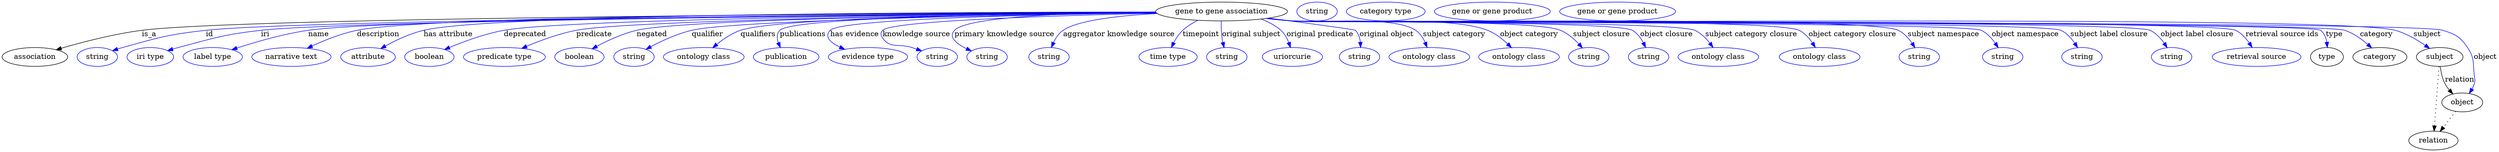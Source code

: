 digraph {
	graph [bb="0,0,4753.4,283"];
	node [label="\N"];
	"gene to gene association"	[height=0.5,
		label="gene to gene association",
		pos="2322.4,265",
		width=3.4844];
	association	[height=0.5,
		pos="62.394,178",
		width=1.7332];
	"gene to gene association" -> association	[label=is_a,
		lp="279.39,221.5",
		pos="e,102.71,191.78 2197.1,263.51 1780.3,261.63 455.99,253.77 265.39,229 212.36,222.11 153.12,206.58 112.39,194.65"];
	id	[color=blue,
		height=0.5,
		label=string,
		pos="181.39,178",
		width=1.0652];
	"gene to gene association" -> id	[color=blue,
		label=id,
		lp="394.39,221.5",
		pos="e,210.38,189.97 2197.3,263.1 1797.4,260.04 565.97,249.08 387.39,229 316.11,220.98 298.47,215.35 229.39,196 226.29,195.13 223.09,\
194.16 219.89,193.14",
		style=solid];
	iri	[color=blue,
		height=0.5,
		label="iri type",
		pos="282.39,178",
		width=1.2277];
	"gene to gene association" -> iri	[color=blue,
		label=iri,
		lp="500.39,221.5",
		pos="e,315.32,190.14 2197.7,262.97 1813,259.62 660.33,248.08 492.39,229 421.55,220.95 404.32,214.25 335.39,196 332.02,195.11 328.55,194.13 \
325.07,193.11",
		style=solid];
	name	[color=blue,
		height=0.5,
		label="label type",
		pos="401.39,178",
		width=1.5707];
	"gene to gene association" -> name	[color=blue,
		label=name,
		lp="602.39,221.5",
		pos="e,437.57,191.87 2197.3,263.28 1825,260.9 740.48,252.05 582.39,229 535.51,222.16 483.52,206.97 447.34,195.12",
		style=solid];
	description	[color=blue,
		height=0.5,
		label="narrative text",
		pos="551.39,178",
		width=2.0943];
	"gene to gene association" -> description	[color=blue,
		label=description,
		lp="715.89,221.5",
		pos="e,581.26,194.62 2196.9,263.94 1837.7,263.4 822.57,259.18 675.39,229 645.79,222.93 614.22,210.1 590.34,198.95",
		style=solid];
	"has attribute"	[color=blue,
		height=0.5,
		label=attribute,
		pos="696.39,178",
		width=1.4443];
	"gene to gene association" -> "has attribute"	[color=blue,
		label="has attribute",
		lp="848.39,221.5",
		pos="e,720.34,194.01 2197,264.13 1857.3,264.04 935.13,260.84 801.39,229 775.85,222.92 749.15,210.11 729.07,198.98",
		style=solid];
	deprecated	[color=blue,
		height=0.5,
		label=boolean,
		pos="813.39,178",
		width=1.2999];
	"gene to gene association" -> deprecated	[color=blue,
		label=deprecated,
		lp="994.89,221.5",
		pos="e,842.36,192.32 2197.4,263.04 1882.8,260.32 1074.4,251.23 954.39,229 918.53,222.36 879.58,207.95 851.72,196.3",
		style=solid];
	predicate	[color=blue,
		height=0.5,
		label="predicate type",
		pos="956.39,178",
		width=2.1665];
	"gene to gene association" -> predicate	[color=blue,
		label=predicate,
		lp="1126.4,221.5",
		pos="e,989.07,194.43 2197.9,262.74 1906.8,259.46 1198.6,249.47 1092.4,229 1059.8,222.73 1024.7,209.66 998.37,198.45",
		style=solid];
	negated	[color=blue,
		height=0.5,
		label=boolean,
		pos="1099.4,178",
		width=1.2999];
	"gene to gene association" -> negated	[color=blue,
		label=negated,
		lp="1236.4,221.5",
		pos="e,1123.7,193.71 2197.7,262.9 1926.8,260.09 1301.4,251.27 1207.4,229 1181.1,222.77 1153.4,209.83 1132.7,198.67",
		style=solid];
	qualifier	[color=blue,
		height=0.5,
		label=string,
		pos="1202.4,178",
		width=1.0652];
	"gene to gene association" -> qualifier	[color=blue,
		label=qualifier,
		lp="1342.4,221.5",
		pos="e,1225.5,192.74 2198.2,262.41 1947.2,258.79 1396.4,248.72 1312.4,229 1284.8,222.53 1255.7,208.97 1234.4,197.61",
		style=solid];
	qualifiers	[color=blue,
		height=0.5,
		label="ontology class",
		pos="1335.4,178",
		width=2.1304];
	"gene to gene association" -> qualifiers	[color=blue,
		label=qualifiers,
		lp="1438.9,221.5",
		pos="e,1352.5,195.59 2197.2,263.21 1963.7,261.14 1478.2,253.88 1405.4,229 1388.8,223.34 1372.7,212.36 1360.2,202.14",
		style=solid];
	publications	[color=blue,
		height=0.5,
		label=publication,
		pos="1492.4,178",
		width=1.7332];
	"gene to gene association" -> publications	[color=blue,
		label=publications,
		lp="1524.4,221.5",
		pos="e,1481.4,195.88 2197.2,263.3 1968.6,261.39 1504.8,254.41 1480.4,229 1474.3,222.63 1474.7,213.73 1477.5,205.2",
		style=solid];
	"has evidence"	[color=blue,
		height=0.5,
		label="evidence type",
		pos="1648.4,178",
		width=2.0943];
	"gene to gene association" -> "has evidence"	[color=blue,
		label="has evidence",
		lp="1622.9,221.5",
		pos="e,1604.1,192.7 2197.7,262.58 1990.9,259.61 1597.5,251.07 1576.4,229 1564.6,216.67 1576.9,205.56 1594.5,196.96",
		style=solid];
	"knowledge source"	[color=blue,
		height=0.5,
		label=string,
		pos="1780.4,178",
		width=1.0652];
	"gene to gene association" -> "knowledge source"	[color=blue,
		label="knowledge source",
		lp="1740.9,221.5",
		pos="e,1751,189.57 2199.1,261.64 2016.6,257.52 1694.1,247.65 1676.4,229 1671.8,224.16 1672.5,219.39 1676.4,214 1691.8,192.87 1707.6,204.36 \
1732.4,196 1735.3,195.01 1738.3,193.98 1741.4,192.93",
		style=solid];
	"primary knowledge source"	[color=blue,
		height=0.5,
		label=string,
		pos="1875.4,178",
		width=1.0652];
	"gene to gene association" -> "primary knowledge source"	[color=blue,
		label="primary knowledge source",
		lp="1908.4,221.5",
		pos="e,1845.5,189.63 2197,264.12 2054.8,262.91 1839.1,256.5 1813.4,229 1801.1,215.82 1817.4,203.1 1836.4,193.79",
		style=solid];
	"aggregator knowledge source"	[color=blue,
		height=0.5,
		label=string,
		pos="1993.4,178",
		width=1.0652];
	"gene to gene association" -> "aggregator knowledge source"	[color=blue,
		label="aggregator knowledge source",
		lp="2126.9,221.5",
		pos="e,1998.1,196.21 2199.6,261.12 2129.2,257.3 2049.3,248.61 2020.4,229 2012.1,223.39 2006.2,214.39 2002,205.56",
		style=solid];
	timepoint	[color=blue,
		height=0.5,
		label="time type",
		pos="2220.4,178",
		width=1.5346];
	"gene to gene association" -> timepoint	[color=blue,
		label=timepoint,
		lp="2283.4,221.5",
		pos="e,2226.8,196.04 2277.3,248.12 2267,243.09 2256.7,236.76 2248.4,229 2241.3,222.39 2235.6,213.58 2231.2,205.19",
		style=solid];
	"original subject"	[color=blue,
		height=0.5,
		label=string,
		pos="2332.4,178",
		width=1.0652];
	"gene to gene association" -> "original subject"	[color=blue,
		label="original subject",
		lp="2379.4,221.5",
		pos="e,2327.2,195.93 2321.8,246.8 2321.6,237.12 2321.9,224.84 2323.4,214 2323.8,211.3 2324.3,208.5 2324.8,205.72",
		style=solid];
	"original predicate"	[color=blue,
		height=0.5,
		label=uriorcurie,
		pos="2457.4,178",
		width=1.5887];
	"gene to gene association" -> "original predicate"	[color=blue,
		label="original predicate",
		lp="2509.9,221.5",
		pos="e,2453.8,196 2397.7,250.57 2411.4,245.52 2424.7,238.57 2435.4,229 2442.3,222.83 2447.2,214.08 2450.5,205.62",
		style=solid];
	"original object"	[color=blue,
		height=0.5,
		label=string,
		pos="2585.4,178",
		width=1.0652];
	"gene to gene association" -> "original object"	[color=blue,
		label="original object",
		lp="2636.9,221.5",
		pos="e,2587.4,196.15 2411.9,252.33 2484.8,242.74 2575.9,230.5 2577.4,229 2583.4,223.12 2586,214.66 2587,206.36",
		style=solid];
	"subject category"	[color=blue,
		height=0.5,
		label="ontology class",
		pos="2718.4,178",
		width=2.1304];
	"gene to gene association" -> "subject category"	[color=blue,
		label="subject category",
		lp="2765.9,221.5",
		pos="e,2714.1,196.33 2410.9,252.22 2426.4,250.35 2442.4,248.52 2457.4,247 2509.5,241.73 2648.7,257.87 2692.4,229 2700.7,223.53 2706.5,\
214.56 2710.5,205.71",
		style=solid];
	"object category"	[color=blue,
		height=0.5,
		label="ontology class",
		pos="2889.4,178",
		width=2.1304];
	"gene to gene association" -> "object category"	[color=blue,
		label="object category",
		lp="2908.9,221.5",
		pos="e,2875,195.76 2409.8,252 2425.6,250.11 2442,248.34 2457.4,247 2539.8,239.82 2752.3,259.05 2829.4,229 2843.8,223.37 2857.3,212.81 \
2867.9,202.84",
		style=solid];
	"subject closure"	[color=blue,
		height=0.5,
		label=string,
		pos="3022.4,178",
		width=1.0652];
	"gene to gene association" -> "subject closure"	[color=blue,
		label="subject closure",
		lp="3046.9,221.5",
		pos="e,3010.2,195.31 2409.1,251.92 2425.1,250.01 2441.7,248.26 2457.4,247 2514,242.45 2915.9,250.66 2968.4,229 2981.8,223.47 2994,212.99 \
3003.3,203.06",
		style=solid];
	"object closure"	[color=blue,
		height=0.5,
		label=string,
		pos="3136.4,178",
		width=1.0652];
	"gene to gene association" -> "object closure"	[color=blue,
		label="object closure",
		lp="3170.4,221.5",
		pos="e,3130.7,196.1 2408.7,251.86 2424.8,249.95 2441.6,248.21 2457.4,247 2493.3,244.25 3074.2,246.95 3105.4,229 3114.6,223.71 3121.4,\
214.48 3126.3,205.37",
		style=solid];
	"subject category closure"	[color=blue,
		height=0.5,
		label="ontology class",
		pos="3269.4,178",
		width=2.1304];
	"gene to gene association" -> "subject category closure"	[color=blue,
		label="subject category closure",
		lp="3331.9,221.5",
		pos="e,3259.2,196.29 2408.3,251.85 2424.6,249.93 2441.5,248.18 2457.4,247 2499.9,243.83 3185.7,246.8 3224.4,229 3235.9,223.72 3245.7,\
213.96 3253.2,204.46",
		style=solid];
	"object category closure"	[color=blue,
		height=0.5,
		label="ontology class",
		pos="3462.4,178",
		width=2.1304];
	"gene to gene association" -> "object category closure"	[color=blue,
		label="object category closure",
		lp="3524.9,221.5",
		pos="e,3454.1,196.25 2408,251.83 2424.3,249.9 2441.4,248.15 2457.4,247 2510.9,243.14 3375.4,253 3423.4,229 3433.8,223.78 3442.3,214.3 \
3448.7,204.98",
		style=solid];
	"subject namespace"	[color=blue,
		height=0.5,
		label=string,
		pos="3652.4,178",
		width=1.0652];
	"gene to gene association" -> "subject namespace"	[color=blue,
		label="subject namespace",
		lp="3698.4,221.5",
		pos="e,3644.1,195.78 2408,251.79 2424.3,249.86 2441.4,248.13 2457.4,247 2521.4,242.48 3554.8,257.25 3612.4,229 3623.2,223.68 3632.1,213.86 \
3638.7,204.32",
		style=solid];
	"object namespace"	[color=blue,
		height=0.5,
		label=string,
		pos="3811.4,178",
		width=1.0652];
	"gene to gene association" -> "object namespace"	[color=blue,
		label="object namespace",
		lp="3854.4,221.5",
		pos="e,3802.8,195.8 2408,251.77 2424.3,249.84 2441.4,248.12 2457.4,247 2493.8,244.47 3737.5,244.83 3770.4,229 3781.4,223.7 3790.4,213.89 \
3797.2,204.35",
		style=solid];
	"subject label closure"	[color=blue,
		height=0.5,
		label=string,
		pos="3962.4,178",
		width=1.0652];
	"gene to gene association" -> "subject label closure"	[color=blue,
		label="subject label closure",
		lp="4014.4,221.5",
		pos="e,3954.1,195.79 2408,251.75 2424.3,249.82 2441.4,248.1 2457.4,247 2498,244.2 3885.8,246.85 3922.4,229 3933.3,223.7 3942.1,213.88 \
3948.7,204.34",
		style=solid];
	"object label closure"	[color=blue,
		height=0.5,
		label=string,
		pos="4133.4,178",
		width=1.0652];
	"gene to gene association" -> "object label closure"	[color=blue,
		label="object label closure",
		lp="4181.9,221.5",
		pos="e,4124.8,195.81 2407.6,251.77 2424.1,249.83 2441.3,248.1 2457.4,247 2502.7,243.91 4051.4,248.65 4092.4,229 4103.4,223.72 4112.4,\
213.91 4119.2,204.36",
		style=solid];
	"retrieval source ids"	[color=blue,
		height=0.5,
		label="retrieval source",
		pos="4295.4,178",
		width=2.347];
	"gene to gene association" -> "retrieval source ids"	[color=blue,
		label="retrieval source ids",
		lp="4343.9,221.5",
		pos="e,4286.8,196.3 2407.6,251.76 2424.1,249.82 2441.2,248.09 2457.4,247 2507.2,243.62 4210.5,250.86 4255.4,229 4266.1,223.78 4274.9,\
214.17 4281.4,204.76",
		style=solid];
	type	[height=0.5,
		pos="4429.4,178",
		width=0.86659];
	"gene to gene association" -> type	[color=blue,
		label=type,
		lp="4443.4,221.5",
		pos="e,4430.2,196.19 2407.6,251.75 2424.1,249.81 2441.2,248.09 2457.4,247 2484.6,245.17 4396.1,245.95 4417.4,229 4424.2,223.55 4427.6,\
214.93 4429.2,206.37",
		style=solid];
	category	[height=0.5,
		pos="4530.4,178",
		width=1.4263];
	"gene to gene association" -> category	[color=blue,
		label=category,
		lp="4523.9,221.5",
		pos="e,4514.8,195.26 2407.6,251.75 2424.1,249.81 2441.2,248.09 2457.4,247 2513,243.26 4410.6,246.8 4463.4,229 4479.6,223.54 4495.1,212.52 \
4507.1,202.21",
		style=solid];
	subject	[height=0.5,
		pos="4644.4,178",
		width=1.2277];
	"gene to gene association" -> subject	[color=blue,
		label=subject,
		lp="4620.4,221.5",
		pos="e,4625.1,194.33 2407.6,251.74 2424.1,249.8 2441.2,248.08 2457.4,247 2573.9,239.19 4446.8,260.17 4559.4,229 4580.1,223.26 4601,211.1 \
4616.9,200.21",
		style=solid];
	object	[height=0.5,
		pos="4687.4,91",
		width=1.0832];
	"gene to gene association" -> object	[color=blue,
		label=object,
		lp="4731.4,178",
		pos="e,4700.8,108.09 2407.6,251.74 2424.1,249.8 2441.2,248.08 2457.4,247 2518.2,242.94 4592.4,247.59 4650.4,229 4674.7,221.21 4683,217.1 \
4697.4,196 4711.3,175.59 4707.5,166.51 4710.4,142 4711.2,135.38 4712.3,133.39 4710.4,127 4709.4,123.55 4707.9,120.13 4706.1,116.85",
		style=solid];
	association_type	[color=blue,
		height=0.5,
		label=string,
		pos="2504.4,265",
		width=1.0652];
	association_category	[color=blue,
		height=0.5,
		label="category type",
		pos="2635.4,265",
		width=2.0762];
	subject -> object	[label=relation,
		lp="4682.4,134.5",
		pos="e,4669.5,107.23 4645.5,159.55 4646.7,149.57 4649.2,137.07 4654.4,127 4656.6,122.68 4659.5,118.52 4662.7,114.66"];
	relation	[height=0.5,
		pos="4632.4,18",
		width=1.2999];
	subject -> relation	[pos="e,4633.7,36.188 4643.1,159.79 4641,132.48 4637,78.994 4634.5,46.38",
		style=dotted];
	"gene to gene association_subject"	[color=blue,
		height=0.5,
		label="gene or gene product",
		pos="2838.4,265",
		width=3.0692];
	object -> relation	[pos="e,4645.2,35.54 4674.9,73.889 4668,64.939 4659.2,53.617 4651.4,43.584",
		style=dotted];
	"gene to gene association_object"	[color=blue,
		height=0.5,
		label="gene or gene product",
		pos="3077.4,265",
		width=3.0692];
}
